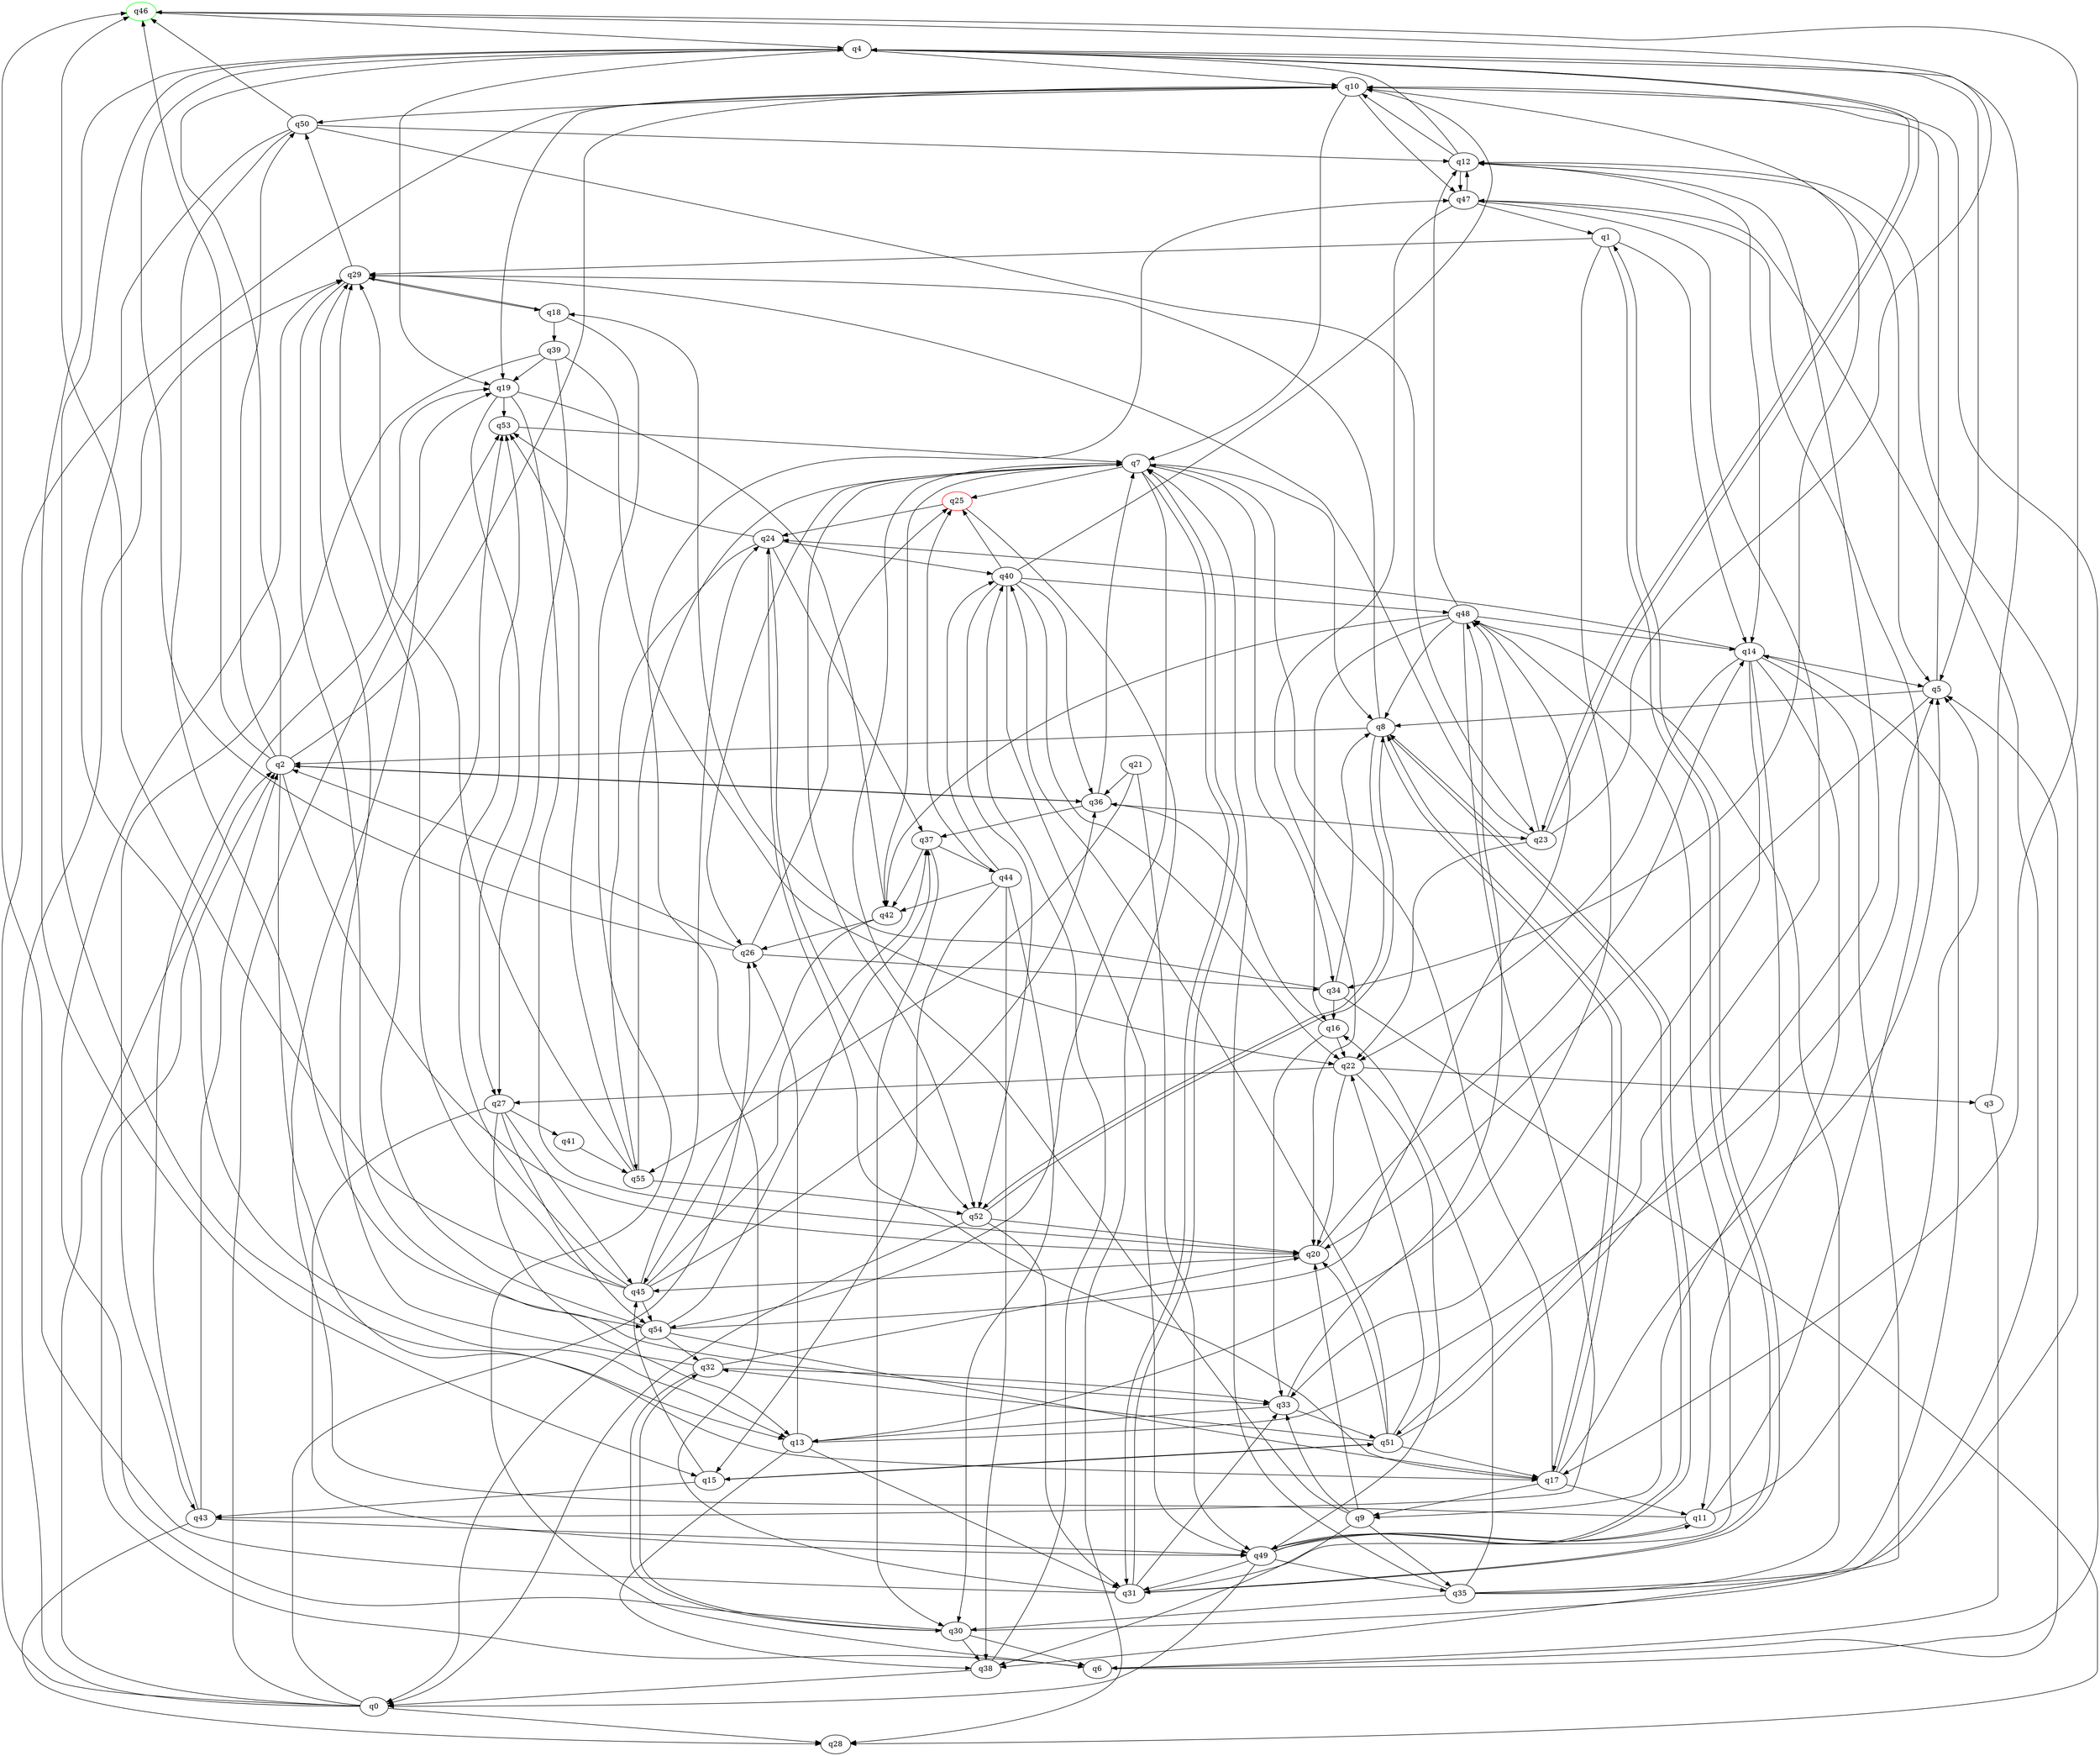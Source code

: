 digraph A{
q46 [initial=1,color=green];
q25 [final=1,color=red];
q0 -> q2;
q0 -> q10;
q0 -> q26;
q0 -> q28;
q0 -> q29;
q0 -> q53;
q1 -> q13;
q1 -> q14;
q1 -> q29;
q1 -> q31;
q2 -> q4;
q2 -> q10;
q2 -> q17;
q2 -> q20;
q2 -> q36;
q2 -> q46;
q2 -> q50;
q3 -> q4;
q3 -> q6;
q4 -> q5;
q4 -> q10;
q4 -> q13;
q4 -> q15;
q4 -> q19;
q4 -> q23;
q5 -> q8;
q5 -> q10;
q5 -> q20;
q6 -> q2;
q6 -> q5;
q6 -> q10;
q7 -> q8;
q7 -> q25;
q7 -> q26;
q7 -> q31;
q7 -> q34;
q7 -> q42;
q7 -> q52;
q7 -> q54;
q8 -> q2;
q8 -> q17;
q8 -> q29;
q8 -> q49;
q8 -> q52;
q9 -> q7;
q9 -> q20;
q9 -> q33;
q9 -> q35;
q9 -> q38;
q10 -> q7;
q10 -> q19;
q10 -> q34;
q10 -> q47;
q10 -> q50;
q11 -> q5;
q11 -> q19;
q11 -> q47;
q11 -> q49;
q12 -> q4;
q12 -> q5;
q12 -> q10;
q12 -> q14;
q12 -> q47;
q13 -> q5;
q13 -> q26;
q13 -> q31;
q13 -> q38;
q14 -> q5;
q14 -> q9;
q14 -> q11;
q14 -> q22;
q14 -> q24;
q14 -> q33;
q14 -> q38;
q15 -> q43;
q15 -> q45;
q15 -> q51;
q16 -> q22;
q16 -> q33;
q16 -> q36;
q17 -> q5;
q17 -> q7;
q17 -> q8;
q17 -> q9;
q17 -> q11;
q17 -> q24;
q18 -> q6;
q18 -> q29;
q18 -> q39;
q19 -> q20;
q19 -> q27;
q19 -> q42;
q19 -> q53;
q20 -> q14;
q20 -> q45;
q21 -> q36;
q21 -> q49;
q21 -> q55;
q22 -> q3;
q22 -> q20;
q22 -> q27;
q22 -> q49;
q23 -> q4;
q23 -> q22;
q23 -> q29;
q23 -> q46;
q23 -> q48;
q24 -> q37;
q24 -> q40;
q24 -> q52;
q24 -> q53;
q24 -> q55;
q25 -> q24;
q25 -> q28;
q26 -> q2;
q26 -> q4;
q26 -> q25;
q26 -> q34;
q27 -> q13;
q27 -> q41;
q27 -> q45;
q27 -> q49;
q27 -> q54;
q29 -> q18;
q29 -> q33;
q29 -> q50;
q30 -> q6;
q30 -> q29;
q30 -> q32;
q30 -> q38;
q30 -> q47;
q31 -> q1;
q31 -> q7;
q31 -> q33;
q31 -> q46;
q31 -> q47;
q31 -> q48;
q32 -> q20;
q32 -> q29;
q32 -> q30;
q32 -> q33;
q33 -> q13;
q33 -> q48;
q33 -> q51;
q34 -> q8;
q34 -> q16;
q34 -> q18;
q34 -> q28;
q35 -> q7;
q35 -> q12;
q35 -> q14;
q35 -> q16;
q35 -> q30;
q35 -> q48;
q36 -> q2;
q36 -> q7;
q36 -> q23;
q36 -> q37;
q37 -> q30;
q37 -> q42;
q37 -> q44;
q38 -> q0;
q38 -> q40;
q39 -> q19;
q39 -> q22;
q39 -> q27;
q39 -> q43;
q40 -> q10;
q40 -> q22;
q40 -> q25;
q40 -> q36;
q40 -> q48;
q40 -> q49;
q40 -> q52;
q41 -> q55;
q42 -> q26;
q42 -> q45;
q43 -> q2;
q43 -> q19;
q43 -> q28;
q43 -> q49;
q44 -> q15;
q44 -> q25;
q44 -> q30;
q44 -> q38;
q44 -> q40;
q44 -> q42;
q45 -> q24;
q45 -> q29;
q45 -> q36;
q45 -> q37;
q45 -> q46;
q45 -> q53;
q45 -> q54;
q46 -> q4;
q46 -> q17;
q47 -> q1;
q47 -> q12;
q47 -> q20;
q47 -> q51;
q48 -> q8;
q48 -> q12;
q48 -> q14;
q48 -> q16;
q48 -> q42;
q48 -> q43;
q49 -> q0;
q49 -> q8;
q49 -> q11;
q49 -> q31;
q49 -> q35;
q50 -> q12;
q50 -> q13;
q50 -> q23;
q50 -> q46;
q50 -> q54;
q51 -> q12;
q51 -> q15;
q51 -> q17;
q51 -> q20;
q51 -> q22;
q51 -> q32;
q51 -> q40;
q52 -> q0;
q52 -> q8;
q52 -> q20;
q52 -> q31;
q53 -> q7;
q54 -> q0;
q54 -> q17;
q54 -> q32;
q54 -> q37;
q54 -> q48;
q54 -> q53;
q55 -> q7;
q55 -> q29;
q55 -> q52;
q55 -> q53;
}